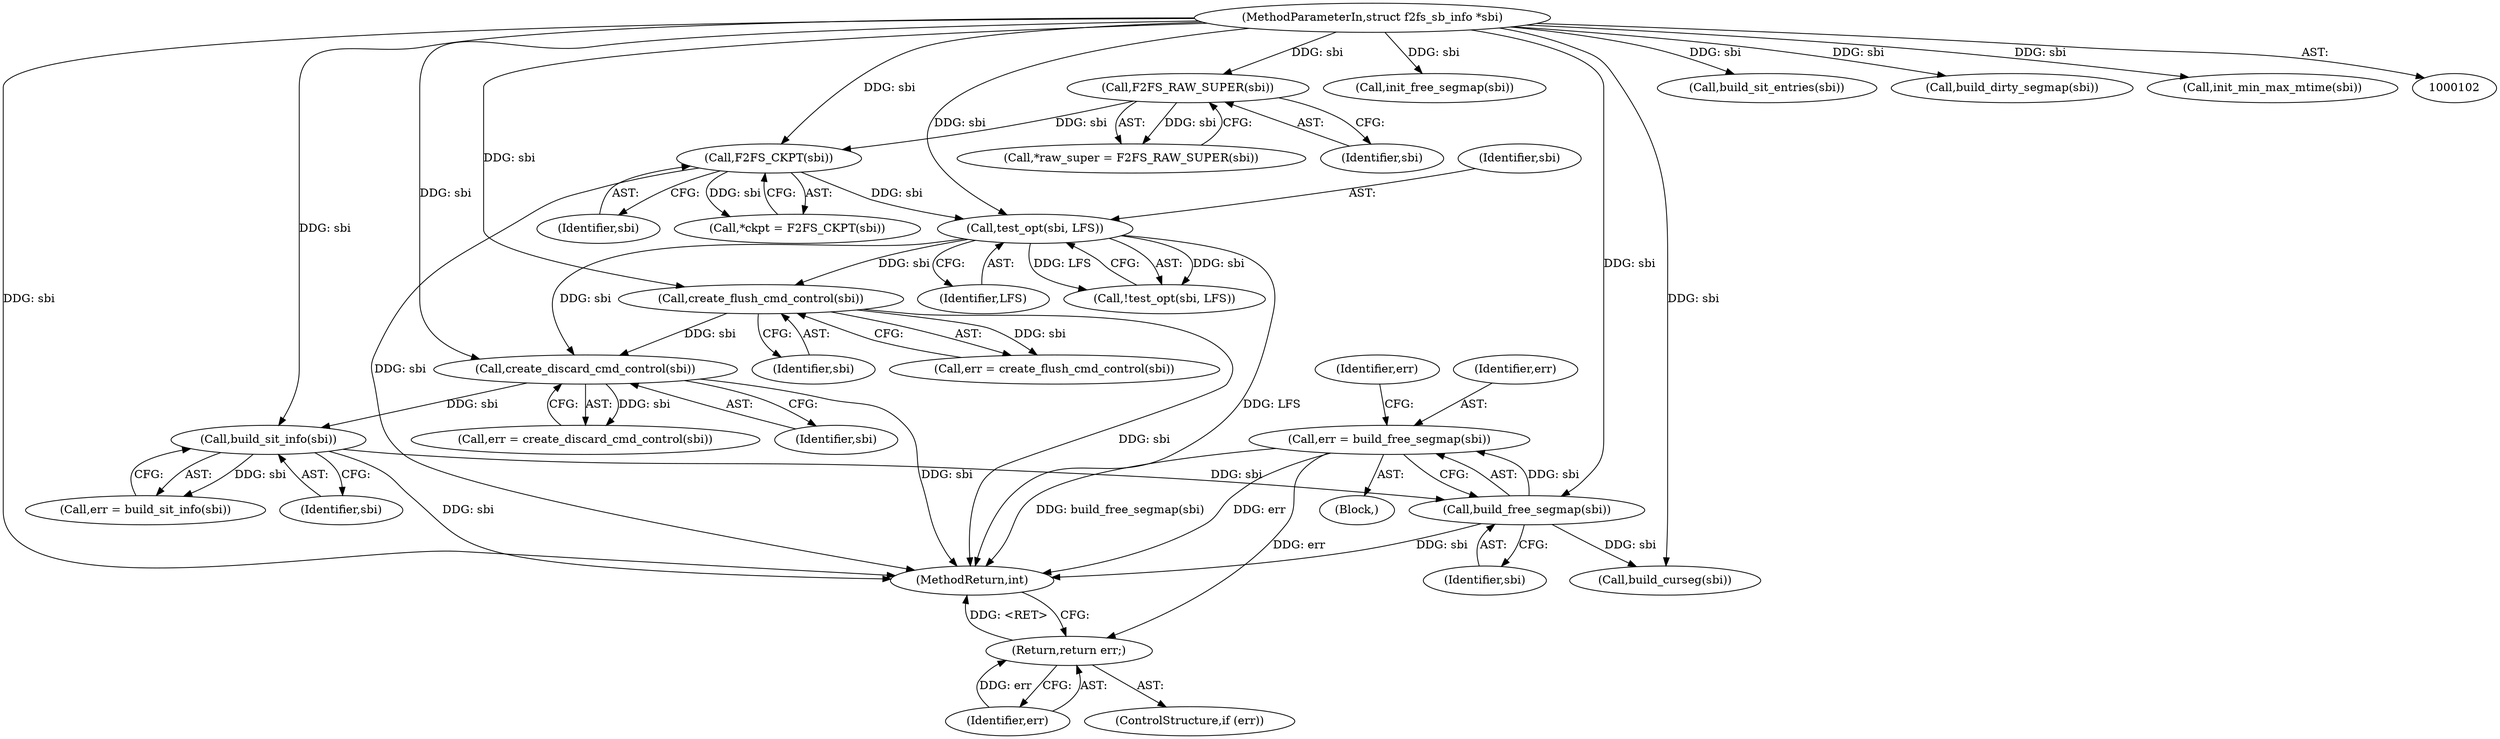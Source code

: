 digraph "0_linux_d4fdf8ba0e5808ba9ad6b44337783bd9935e0982@API" {
"1000280" [label="(Call,err = build_free_segmap(sbi))"];
"1000282" [label="(Call,build_free_segmap(sbi))"];
"1000274" [label="(Call,build_sit_info(sbi))"];
"1000266" [label="(Call,create_discard_cmd_control(sbi))"];
"1000258" [label="(Call,create_flush_cmd_control(sbi))"];
"1000214" [label="(Call,test_opt(sbi, LFS))"];
"1000113" [label="(Call,F2FS_CKPT(sbi))"];
"1000108" [label="(Call,F2FS_RAW_SUPER(sbi))"];
"1000103" [label="(MethodParameterIn,struct f2fs_sb_info *sbi)"];
"1000286" [label="(Return,return err;)"];
"1000114" [label="(Identifier,sbi)"];
"1000298" [label="(Call,init_free_segmap(sbi))"];
"1000266" [label="(Call,create_discard_cmd_control(sbi))"];
"1000286" [label="(Return,return err;)"];
"1000213" [label="(Call,!test_opt(sbi, LFS))"];
"1000214" [label="(Call,test_opt(sbi, LFS))"];
"1000113" [label="(Call,F2FS_CKPT(sbi))"];
"1000274" [label="(Call,build_sit_info(sbi))"];
"1000312" [label="(MethodReturn,int)"];
"1000285" [label="(Identifier,err)"];
"1000104" [label="(Block,)"];
"1000216" [label="(Identifier,LFS)"];
"1000290" [label="(Call,build_curseg(sbi))"];
"1000283" [label="(Identifier,sbi)"];
"1000272" [label="(Call,err = build_sit_info(sbi))"];
"1000215" [label="(Identifier,sbi)"];
"1000275" [label="(Identifier,sbi)"];
"1000111" [label="(Call,*ckpt = F2FS_CKPT(sbi))"];
"1000296" [label="(Call,build_sit_entries(sbi))"];
"1000281" [label="(Identifier,err)"];
"1000287" [label="(Identifier,err)"];
"1000282" [label="(Call,build_free_segmap(sbi))"];
"1000103" [label="(MethodParameterIn,struct f2fs_sb_info *sbi)"];
"1000302" [label="(Call,build_dirty_segmap(sbi))"];
"1000259" [label="(Identifier,sbi)"];
"1000264" [label="(Call,err = create_discard_cmd_control(sbi))"];
"1000256" [label="(Call,err = create_flush_cmd_control(sbi))"];
"1000108" [label="(Call,F2FS_RAW_SUPER(sbi))"];
"1000280" [label="(Call,err = build_free_segmap(sbi))"];
"1000267" [label="(Identifier,sbi)"];
"1000109" [label="(Identifier,sbi)"];
"1000308" [label="(Call,init_min_max_mtime(sbi))"];
"1000284" [label="(ControlStructure,if (err))"];
"1000106" [label="(Call,*raw_super = F2FS_RAW_SUPER(sbi))"];
"1000258" [label="(Call,create_flush_cmd_control(sbi))"];
"1000280" -> "1000104"  [label="AST: "];
"1000280" -> "1000282"  [label="CFG: "];
"1000281" -> "1000280"  [label="AST: "];
"1000282" -> "1000280"  [label="AST: "];
"1000285" -> "1000280"  [label="CFG: "];
"1000280" -> "1000312"  [label="DDG: build_free_segmap(sbi)"];
"1000280" -> "1000312"  [label="DDG: err"];
"1000282" -> "1000280"  [label="DDG: sbi"];
"1000280" -> "1000286"  [label="DDG: err"];
"1000282" -> "1000283"  [label="CFG: "];
"1000283" -> "1000282"  [label="AST: "];
"1000282" -> "1000312"  [label="DDG: sbi"];
"1000274" -> "1000282"  [label="DDG: sbi"];
"1000103" -> "1000282"  [label="DDG: sbi"];
"1000282" -> "1000290"  [label="DDG: sbi"];
"1000274" -> "1000272"  [label="AST: "];
"1000274" -> "1000275"  [label="CFG: "];
"1000275" -> "1000274"  [label="AST: "];
"1000272" -> "1000274"  [label="CFG: "];
"1000274" -> "1000312"  [label="DDG: sbi"];
"1000274" -> "1000272"  [label="DDG: sbi"];
"1000266" -> "1000274"  [label="DDG: sbi"];
"1000103" -> "1000274"  [label="DDG: sbi"];
"1000266" -> "1000264"  [label="AST: "];
"1000266" -> "1000267"  [label="CFG: "];
"1000267" -> "1000266"  [label="AST: "];
"1000264" -> "1000266"  [label="CFG: "];
"1000266" -> "1000312"  [label="DDG: sbi"];
"1000266" -> "1000264"  [label="DDG: sbi"];
"1000258" -> "1000266"  [label="DDG: sbi"];
"1000214" -> "1000266"  [label="DDG: sbi"];
"1000103" -> "1000266"  [label="DDG: sbi"];
"1000258" -> "1000256"  [label="AST: "];
"1000258" -> "1000259"  [label="CFG: "];
"1000259" -> "1000258"  [label="AST: "];
"1000256" -> "1000258"  [label="CFG: "];
"1000258" -> "1000312"  [label="DDG: sbi"];
"1000258" -> "1000256"  [label="DDG: sbi"];
"1000214" -> "1000258"  [label="DDG: sbi"];
"1000103" -> "1000258"  [label="DDG: sbi"];
"1000214" -> "1000213"  [label="AST: "];
"1000214" -> "1000216"  [label="CFG: "];
"1000215" -> "1000214"  [label="AST: "];
"1000216" -> "1000214"  [label="AST: "];
"1000213" -> "1000214"  [label="CFG: "];
"1000214" -> "1000312"  [label="DDG: LFS"];
"1000214" -> "1000213"  [label="DDG: sbi"];
"1000214" -> "1000213"  [label="DDG: LFS"];
"1000113" -> "1000214"  [label="DDG: sbi"];
"1000103" -> "1000214"  [label="DDG: sbi"];
"1000113" -> "1000111"  [label="AST: "];
"1000113" -> "1000114"  [label="CFG: "];
"1000114" -> "1000113"  [label="AST: "];
"1000111" -> "1000113"  [label="CFG: "];
"1000113" -> "1000312"  [label="DDG: sbi"];
"1000113" -> "1000111"  [label="DDG: sbi"];
"1000108" -> "1000113"  [label="DDG: sbi"];
"1000103" -> "1000113"  [label="DDG: sbi"];
"1000108" -> "1000106"  [label="AST: "];
"1000108" -> "1000109"  [label="CFG: "];
"1000109" -> "1000108"  [label="AST: "];
"1000106" -> "1000108"  [label="CFG: "];
"1000108" -> "1000106"  [label="DDG: sbi"];
"1000103" -> "1000108"  [label="DDG: sbi"];
"1000103" -> "1000102"  [label="AST: "];
"1000103" -> "1000312"  [label="DDG: sbi"];
"1000103" -> "1000290"  [label="DDG: sbi"];
"1000103" -> "1000296"  [label="DDG: sbi"];
"1000103" -> "1000298"  [label="DDG: sbi"];
"1000103" -> "1000302"  [label="DDG: sbi"];
"1000103" -> "1000308"  [label="DDG: sbi"];
"1000286" -> "1000284"  [label="AST: "];
"1000286" -> "1000287"  [label="CFG: "];
"1000287" -> "1000286"  [label="AST: "];
"1000312" -> "1000286"  [label="CFG: "];
"1000286" -> "1000312"  [label="DDG: <RET>"];
"1000287" -> "1000286"  [label="DDG: err"];
}
